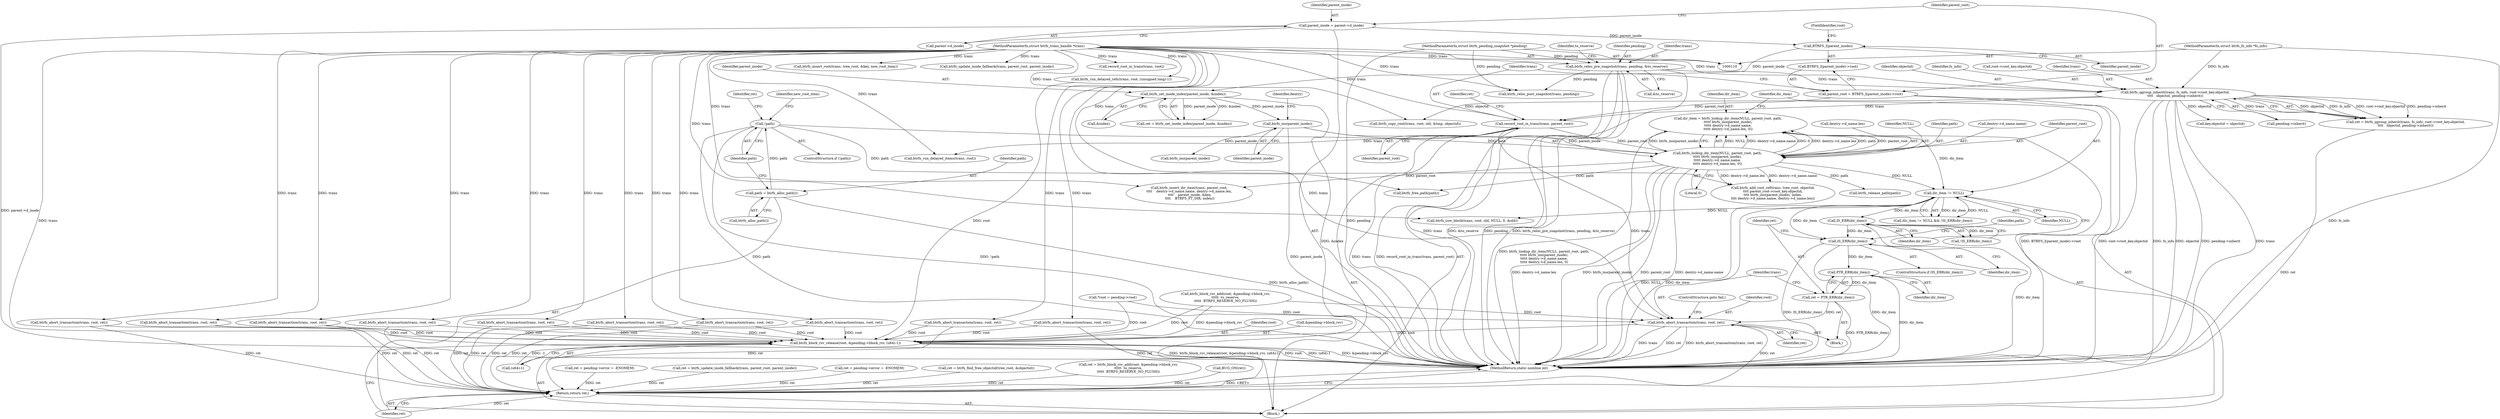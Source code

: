 digraph "0_linux_9c52057c698fb96f8f07e7a4bcf4801a092bda89_2@pointer" {
"1000356" [label="(Call,IS_ERR(dir_item))"];
"1000344" [label="(Call,IS_ERR(dir_item))"];
"1000340" [label="(Call,dir_item != NULL)"];
"1000319" [label="(Call,dir_item = btrfs_lookup_dir_item(NULL, parent_root, path,\n\t\t\t\t\t btrfs_ino(parent_inode),\n\t\t\t\t\t dentry->d_name.name,\n\t\t\t\t\t dentry->d_name.len, 0))"];
"1000321" [label="(Call,btrfs_lookup_dir_item(NULL, parent_root, path,\n\t\t\t\t\t btrfs_ino(parent_inode),\n\t\t\t\t\t dentry->d_name.name,\n\t\t\t\t\t dentry->d_name.len, 0))"];
"1000308" [label="(Call,record_root_in_trans(trans, parent_root))"];
"1000236" [label="(Call,btrfs_qgroup_inherit(trans, fs_info, root->root_key.objectid,\n\t\t\t\t   objectid, pending->inherit))"];
"1000205" [label="(Call,btrfs_reloc_pre_snapshot(trans, pending, &to_reserve))"];
"1000111" [label="(MethodParameterIn,struct btrfs_trans_handle *trans)"];
"1000113" [label="(MethodParameterIn,struct btrfs_pending_snapshot *pending)"];
"1000112" [label="(MethodParameterIn,struct btrfs_fs_info *fs_info)"];
"1000302" [label="(Call,parent_root = BTRFS_I(parent_inode)->root)"];
"1000158" [label="(Call,!path)"];
"1000154" [label="(Call,path = btrfs_alloc_path())"];
"1000325" [label="(Call,btrfs_ino(parent_inode))"];
"1000313" [label="(Call,btrfs_set_inode_index(parent_inode, &index))"];
"1000305" [label="(Call,BTRFS_I(parent_inode))"];
"1000297" [label="(Call,parent_inode = parent->d_inode)"];
"1000361" [label="(Call,PTR_ERR(dir_item))"];
"1000359" [label="(Call,ret = PTR_ERR(dir_item))"];
"1000363" [label="(Call,btrfs_abort_transaction(trans, root, ret))"];
"1000764" [label="(Call,btrfs_block_rsv_release(root, &pending->block_rsv, (u64)-1))"];
"1000774" [label="(Return,return ret;)"];
"1000124" [label="(Call,*root = pending->root)"];
"1000660" [label="(Call,btrfs_abort_transaction(trans, root, ret))"];
"1000359" [label="(Call,ret = PTR_ERR(dir_item))"];
"1000544" [label="(Call,btrfs_abort_transaction(trans, root, ret))"];
"1000745" [label="(Call,btrfs_abort_transaction(trans, root, ret))"];
"1000367" [label="(ControlStructure,goto fail;)"];
"1000257" [label="(Call,key.objectid = objectid)"];
"1000357" [label="(Identifier,dir_item)"];
"1000567" [label="(Call,btrfs_insert_root(trans, tree_root, &key, new_root_item))"];
"1000369" [label="(Identifier,path)"];
"1000364" [label="(Identifier,trans)"];
"1000739" [label="(Call,btrfs_update_inode_fallback(trans, parent_root, parent_inode))"];
"1000710" [label="(Call,btrfs_abort_transaction(trans, root, ret))"];
"1000302" [label="(Call,parent_root = BTRFS_I(parent_inode)->root)"];
"1000332" [label="(Call,dentry->d_name.len)"];
"1000298" [label="(Identifier,parent_inode)"];
"1000362" [label="(Identifier,dir_item)"];
"1000312" [label="(Identifier,ret)"];
"1000297" [label="(Call,parent_inode = parent->d_inode)"];
"1000325" [label="(Call,btrfs_ino(parent_inode))"];
"1000612" [label="(Call,btrfs_abort_transaction(trans, root, ret))"];
"1000308" [label="(Call,record_root_in_trans(trans, parent_root))"];
"1000355" [label="(ControlStructure,if (IS_ERR(dir_item)))"];
"1000506" [label="(Call,btrfs_cow_block(trans, root, old, NULL, 0, &old))"];
"1000322" [label="(Identifier,NULL)"];
"1000181" [label="(Call,ret = pending->error = -ENOMEM)"];
"1000339" [label="(Call,dir_item != NULL && !IS_ERR(dir_item))"];
"1000361" [label="(Call,PTR_ERR(dir_item))"];
"1000596" [label="(Call,btrfs_ino(parent_inode))"];
"1000299" [label="(Call,parent->d_inode)"];
"1000366" [label="(Identifier,ret)"];
"1000770" [label="(Call,(u64)-1)"];
"1000329" [label="(Identifier,dentry)"];
"1000324" [label="(Identifier,path)"];
"1000212" [label="(Identifier,to_reserve)"];
"1000159" [label="(Identifier,path)"];
"1000677" [label="(Call,btrfs_abort_transaction(trans, root, ret))"];
"1000162" [label="(Identifier,ret)"];
"1000327" [label="(Call,dentry->d_name.name)"];
"1000217" [label="(Call,btrfs_block_rsv_add(root, &pending->block_rsv,\n\t\t\t\t\t  to_reserve,\n\t\t\t\t\t  BTRFS_RESERVE_NO_FLUSH))"];
"1000157" [label="(ControlStructure,if (!path))"];
"1000341" [label="(Identifier,dir_item)"];
"1000345" [label="(Identifier,dir_item)"];
"1000764" [label="(Call,btrfs_block_rsv_release(root, &pending->block_rsv, (u64)-1))"];
"1000323" [label="(Identifier,parent_root)"];
"1000245" [label="(Call,pending->inherit)"];
"1000326" [label="(Identifier,parent_inode)"];
"1000306" [label="(Identifier,parent_inode)"];
"1000774" [label="(Return,return ret;)"];
"1000530" [label="(Call,btrfs_copy_root(trans, root, old, &tmp, objectid))"];
"1000303" [label="(Identifier,parent_root)"];
"1000154" [label="(Call,path = btrfs_alloc_path())"];
"1000305" [label="(Call,BTRFS_I(parent_inode))"];
"1000737" [label="(Call,ret = btrfs_update_inode_fallback(trans, parent_root, parent_inode))"];
"1000761" [label="(Call,btrfs_free_path(path))"];
"1000161" [label="(Call,ret = pending->error = -ENOMEM)"];
"1000190" [label="(Call,ret = btrfs_find_free_objectid(tree_root, &objectid))"];
"1000114" [label="(Block,)"];
"1000309" [label="(Identifier,trans)"];
"1000343" [label="(Call,!IS_ERR(dir_item))"];
"1000342" [label="(Identifier,NULL)"];
"1000383" [label="(Call,record_root_in_trans(trans, root))"];
"1000155" [label="(Identifier,path)"];
"1000314" [label="(Identifier,parent_inode)"];
"1000337" [label="(Literal,0)"];
"1000521" [label="(Call,btrfs_abort_transaction(trans, root, ret))"];
"1000647" [label="(Call,btrfs_abort_transaction(trans, root, ret))"];
"1000315" [label="(Call,&index)"];
"1000344" [label="(Call,IS_ERR(dir_item))"];
"1000765" [label="(Identifier,root)"];
"1000234" [label="(Call,ret = btrfs_qgroup_inherit(trans, fs_info, root->root_key.objectid,\n\t\t\t\t   objectid, pending->inherit))"];
"1000587" [label="(Call,btrfs_add_root_ref(trans, tree_root, objectid,\n\t\t\t\t parent_root->root_key.objectid,\n\t\t\t\t btrfs_ino(parent_inode), index,\n\t\t\t\t dentry->d_name.name, dentry->d_name.len))"];
"1000363" [label="(Call,btrfs_abort_transaction(trans, root, ret))"];
"1000244" [label="(Identifier,objectid)"];
"1000112" [label="(MethodParameterIn,struct btrfs_fs_info *fs_info)"];
"1000654" [label="(Call,btrfs_reloc_post_snapshot(trans, pending))"];
"1000667" [label="(Call,btrfs_run_delayed_refs(trans, root, (unsigned long)-1))"];
"1000158" [label="(Call,!path)"];
"1000238" [label="(Identifier,fs_info)"];
"1000304" [label="(Call,BTRFS_I(parent_inode)->root)"];
"1000365" [label="(Identifier,root)"];
"1000684" [label="(Call,btrfs_insert_dir_item(trans, parent_root,\n\t\t\t\t    dentry->d_name.name, dentry->d_name.len,\n \t\t\t\t    parent_inode, &key,\n \t\t\t\t    BTRFS_FT_DIR, index))"];
"1000207" [label="(Identifier,pending)"];
"1000320" [label="(Identifier,dir_item)"];
"1000766" [label="(Call,&pending->block_rsv)"];
"1000580" [label="(Call,btrfs_abort_transaction(trans, root, ret))"];
"1000378" [label="(Call,btrfs_abort_transaction(trans, root, ret))"];
"1000239" [label="(Call,root->root_key.objectid)"];
"1000156" [label="(Call,btrfs_alloc_path())"];
"1000321" [label="(Call,btrfs_lookup_dir_item(NULL, parent_root, path,\n\t\t\t\t\t btrfs_ino(parent_inode),\n\t\t\t\t\t dentry->d_name.name,\n\t\t\t\t\t dentry->d_name.len, 0))"];
"1000372" [label="(Call,btrfs_run_delayed_items(trans, root))"];
"1000313" [label="(Call,btrfs_set_inode_index(parent_inode, &index))"];
"1000368" [label="(Call,btrfs_release_path(path))"];
"1000776" [label="(MethodReturn,static noinline int)"];
"1000171" [label="(Identifier,new_root_item)"];
"1000311" [label="(Call,ret = btrfs_set_inode_index(parent_inode, &index))"];
"1000205" [label="(Call,btrfs_reloc_pre_snapshot(trans, pending, &to_reserve))"];
"1000236" [label="(Call,btrfs_qgroup_inherit(trans, fs_info, root->root_key.objectid,\n\t\t\t\t   objectid, pending->inherit))"];
"1000775" [label="(Identifier,ret)"];
"1000356" [label="(Call,IS_ERR(dir_item))"];
"1000111" [label="(MethodParameterIn,struct btrfs_trans_handle *trans)"];
"1000358" [label="(Block,)"];
"1000215" [label="(Call,ret = btrfs_block_rsv_add(root, &pending->block_rsv,\n\t\t\t\t\t  to_reserve,\n\t\t\t\t\t  BTRFS_RESERVE_NO_FLUSH))"];
"1000237" [label="(Identifier,trans)"];
"1000206" [label="(Identifier,trans)"];
"1000319" [label="(Call,dir_item = btrfs_lookup_dir_item(NULL, parent_root, path,\n\t\t\t\t\t btrfs_ino(parent_inode),\n\t\t\t\t\t dentry->d_name.name,\n\t\t\t\t\t dentry->d_name.len, 0))"];
"1000113" [label="(MethodParameterIn,struct btrfs_pending_snapshot *pending)"];
"1000340" [label="(Call,dir_item != NULL)"];
"1000360" [label="(Identifier,ret)"];
"1000317" [label="(Call,BUG_ON(ret))"];
"1000208" [label="(Call,&to_reserve)"];
"1000307" [label="(FieldIdentifier,root)"];
"1000310" [label="(Identifier,parent_root)"];
"1000356" -> "1000355"  [label="AST: "];
"1000356" -> "1000357"  [label="CFG: "];
"1000357" -> "1000356"  [label="AST: "];
"1000360" -> "1000356"  [label="CFG: "];
"1000369" -> "1000356"  [label="CFG: "];
"1000356" -> "1000776"  [label="DDG: IS_ERR(dir_item)"];
"1000356" -> "1000776"  [label="DDG: dir_item"];
"1000344" -> "1000356"  [label="DDG: dir_item"];
"1000340" -> "1000356"  [label="DDG: dir_item"];
"1000356" -> "1000361"  [label="DDG: dir_item"];
"1000344" -> "1000343"  [label="AST: "];
"1000344" -> "1000345"  [label="CFG: "];
"1000345" -> "1000344"  [label="AST: "];
"1000343" -> "1000344"  [label="CFG: "];
"1000344" -> "1000776"  [label="DDG: dir_item"];
"1000344" -> "1000343"  [label="DDG: dir_item"];
"1000340" -> "1000344"  [label="DDG: dir_item"];
"1000340" -> "1000339"  [label="AST: "];
"1000340" -> "1000342"  [label="CFG: "];
"1000341" -> "1000340"  [label="AST: "];
"1000342" -> "1000340"  [label="AST: "];
"1000345" -> "1000340"  [label="CFG: "];
"1000339" -> "1000340"  [label="CFG: "];
"1000340" -> "1000776"  [label="DDG: NULL"];
"1000340" -> "1000776"  [label="DDG: dir_item"];
"1000340" -> "1000339"  [label="DDG: dir_item"];
"1000340" -> "1000339"  [label="DDG: NULL"];
"1000319" -> "1000340"  [label="DDG: dir_item"];
"1000321" -> "1000340"  [label="DDG: NULL"];
"1000340" -> "1000506"  [label="DDG: NULL"];
"1000319" -> "1000114"  [label="AST: "];
"1000319" -> "1000321"  [label="CFG: "];
"1000320" -> "1000319"  [label="AST: "];
"1000321" -> "1000319"  [label="AST: "];
"1000341" -> "1000319"  [label="CFG: "];
"1000319" -> "1000776"  [label="DDG: btrfs_lookup_dir_item(NULL, parent_root, path,\n\t\t\t\t\t btrfs_ino(parent_inode),\n\t\t\t\t\t dentry->d_name.name,\n\t\t\t\t\t dentry->d_name.len, 0)"];
"1000321" -> "1000319"  [label="DDG: NULL"];
"1000321" -> "1000319"  [label="DDG: dentry->d_name.name"];
"1000321" -> "1000319"  [label="DDG: 0"];
"1000321" -> "1000319"  [label="DDG: dentry->d_name.len"];
"1000321" -> "1000319"  [label="DDG: path"];
"1000321" -> "1000319"  [label="DDG: parent_root"];
"1000321" -> "1000319"  [label="DDG: btrfs_ino(parent_inode)"];
"1000321" -> "1000337"  [label="CFG: "];
"1000322" -> "1000321"  [label="AST: "];
"1000323" -> "1000321"  [label="AST: "];
"1000324" -> "1000321"  [label="AST: "];
"1000325" -> "1000321"  [label="AST: "];
"1000327" -> "1000321"  [label="AST: "];
"1000332" -> "1000321"  [label="AST: "];
"1000337" -> "1000321"  [label="AST: "];
"1000321" -> "1000776"  [label="DDG: dentry->d_name.len"];
"1000321" -> "1000776"  [label="DDG: btrfs_ino(parent_inode)"];
"1000321" -> "1000776"  [label="DDG: parent_root"];
"1000321" -> "1000776"  [label="DDG: dentry->d_name.name"];
"1000308" -> "1000321"  [label="DDG: parent_root"];
"1000158" -> "1000321"  [label="DDG: path"];
"1000325" -> "1000321"  [label="DDG: parent_inode"];
"1000321" -> "1000368"  [label="DDG: path"];
"1000321" -> "1000587"  [label="DDG: dentry->d_name.name"];
"1000321" -> "1000587"  [label="DDG: dentry->d_name.len"];
"1000321" -> "1000684"  [label="DDG: parent_root"];
"1000321" -> "1000761"  [label="DDG: path"];
"1000308" -> "1000114"  [label="AST: "];
"1000308" -> "1000310"  [label="CFG: "];
"1000309" -> "1000308"  [label="AST: "];
"1000310" -> "1000308"  [label="AST: "];
"1000312" -> "1000308"  [label="CFG: "];
"1000308" -> "1000776"  [label="DDG: trans"];
"1000308" -> "1000776"  [label="DDG: record_root_in_trans(trans, parent_root)"];
"1000236" -> "1000308"  [label="DDG: trans"];
"1000111" -> "1000308"  [label="DDG: trans"];
"1000302" -> "1000308"  [label="DDG: parent_root"];
"1000308" -> "1000363"  [label="DDG: trans"];
"1000308" -> "1000372"  [label="DDG: trans"];
"1000236" -> "1000234"  [label="AST: "];
"1000236" -> "1000245"  [label="CFG: "];
"1000237" -> "1000236"  [label="AST: "];
"1000238" -> "1000236"  [label="AST: "];
"1000239" -> "1000236"  [label="AST: "];
"1000244" -> "1000236"  [label="AST: "];
"1000245" -> "1000236"  [label="AST: "];
"1000234" -> "1000236"  [label="CFG: "];
"1000236" -> "1000776"  [label="DDG: trans"];
"1000236" -> "1000776"  [label="DDG: root->root_key.objectid"];
"1000236" -> "1000776"  [label="DDG: fs_info"];
"1000236" -> "1000776"  [label="DDG: objectid"];
"1000236" -> "1000776"  [label="DDG: pending->inherit"];
"1000236" -> "1000234"  [label="DDG: objectid"];
"1000236" -> "1000234"  [label="DDG: fs_info"];
"1000236" -> "1000234"  [label="DDG: root->root_key.objectid"];
"1000236" -> "1000234"  [label="DDG: pending->inherit"];
"1000236" -> "1000234"  [label="DDG: trans"];
"1000205" -> "1000236"  [label="DDG: trans"];
"1000111" -> "1000236"  [label="DDG: trans"];
"1000112" -> "1000236"  [label="DDG: fs_info"];
"1000236" -> "1000257"  [label="DDG: objectid"];
"1000236" -> "1000530"  [label="DDG: objectid"];
"1000205" -> "1000114"  [label="AST: "];
"1000205" -> "1000208"  [label="CFG: "];
"1000206" -> "1000205"  [label="AST: "];
"1000207" -> "1000205"  [label="AST: "];
"1000208" -> "1000205"  [label="AST: "];
"1000212" -> "1000205"  [label="CFG: "];
"1000205" -> "1000776"  [label="DDG: trans"];
"1000205" -> "1000776"  [label="DDG: &to_reserve"];
"1000205" -> "1000776"  [label="DDG: pending"];
"1000205" -> "1000776"  [label="DDG: btrfs_reloc_pre_snapshot(trans, pending, &to_reserve)"];
"1000111" -> "1000205"  [label="DDG: trans"];
"1000113" -> "1000205"  [label="DDG: pending"];
"1000205" -> "1000654"  [label="DDG: pending"];
"1000111" -> "1000110"  [label="AST: "];
"1000111" -> "1000776"  [label="DDG: trans"];
"1000111" -> "1000363"  [label="DDG: trans"];
"1000111" -> "1000372"  [label="DDG: trans"];
"1000111" -> "1000378"  [label="DDG: trans"];
"1000111" -> "1000383"  [label="DDG: trans"];
"1000111" -> "1000506"  [label="DDG: trans"];
"1000111" -> "1000521"  [label="DDG: trans"];
"1000111" -> "1000530"  [label="DDG: trans"];
"1000111" -> "1000544"  [label="DDG: trans"];
"1000111" -> "1000567"  [label="DDG: trans"];
"1000111" -> "1000580"  [label="DDG: trans"];
"1000111" -> "1000587"  [label="DDG: trans"];
"1000111" -> "1000612"  [label="DDG: trans"];
"1000111" -> "1000647"  [label="DDG: trans"];
"1000111" -> "1000654"  [label="DDG: trans"];
"1000111" -> "1000660"  [label="DDG: trans"];
"1000111" -> "1000667"  [label="DDG: trans"];
"1000111" -> "1000677"  [label="DDG: trans"];
"1000111" -> "1000684"  [label="DDG: trans"];
"1000111" -> "1000710"  [label="DDG: trans"];
"1000111" -> "1000739"  [label="DDG: trans"];
"1000111" -> "1000745"  [label="DDG: trans"];
"1000113" -> "1000110"  [label="AST: "];
"1000113" -> "1000776"  [label="DDG: pending"];
"1000113" -> "1000654"  [label="DDG: pending"];
"1000112" -> "1000110"  [label="AST: "];
"1000112" -> "1000776"  [label="DDG: fs_info"];
"1000302" -> "1000114"  [label="AST: "];
"1000302" -> "1000304"  [label="CFG: "];
"1000303" -> "1000302"  [label="AST: "];
"1000304" -> "1000302"  [label="AST: "];
"1000309" -> "1000302"  [label="CFG: "];
"1000302" -> "1000776"  [label="DDG: BTRFS_I(parent_inode)->root"];
"1000158" -> "1000157"  [label="AST: "];
"1000158" -> "1000159"  [label="CFG: "];
"1000159" -> "1000158"  [label="AST: "];
"1000162" -> "1000158"  [label="CFG: "];
"1000171" -> "1000158"  [label="CFG: "];
"1000158" -> "1000776"  [label="DDG: path"];
"1000158" -> "1000776"  [label="DDG: !path"];
"1000154" -> "1000158"  [label="DDG: path"];
"1000158" -> "1000761"  [label="DDG: path"];
"1000154" -> "1000114"  [label="AST: "];
"1000154" -> "1000156"  [label="CFG: "];
"1000155" -> "1000154"  [label="AST: "];
"1000156" -> "1000154"  [label="AST: "];
"1000159" -> "1000154"  [label="CFG: "];
"1000154" -> "1000776"  [label="DDG: btrfs_alloc_path()"];
"1000325" -> "1000326"  [label="CFG: "];
"1000326" -> "1000325"  [label="AST: "];
"1000329" -> "1000325"  [label="CFG: "];
"1000325" -> "1000776"  [label="DDG: parent_inode"];
"1000313" -> "1000325"  [label="DDG: parent_inode"];
"1000325" -> "1000596"  [label="DDG: parent_inode"];
"1000313" -> "1000311"  [label="AST: "];
"1000313" -> "1000315"  [label="CFG: "];
"1000314" -> "1000313"  [label="AST: "];
"1000315" -> "1000313"  [label="AST: "];
"1000311" -> "1000313"  [label="CFG: "];
"1000313" -> "1000776"  [label="DDG: &index"];
"1000313" -> "1000311"  [label="DDG: parent_inode"];
"1000313" -> "1000311"  [label="DDG: &index"];
"1000305" -> "1000313"  [label="DDG: parent_inode"];
"1000305" -> "1000304"  [label="AST: "];
"1000305" -> "1000306"  [label="CFG: "];
"1000306" -> "1000305"  [label="AST: "];
"1000307" -> "1000305"  [label="CFG: "];
"1000297" -> "1000305"  [label="DDG: parent_inode"];
"1000297" -> "1000114"  [label="AST: "];
"1000297" -> "1000299"  [label="CFG: "];
"1000298" -> "1000297"  [label="AST: "];
"1000299" -> "1000297"  [label="AST: "];
"1000303" -> "1000297"  [label="CFG: "];
"1000297" -> "1000776"  [label="DDG: parent->d_inode"];
"1000361" -> "1000359"  [label="AST: "];
"1000361" -> "1000362"  [label="CFG: "];
"1000362" -> "1000361"  [label="AST: "];
"1000359" -> "1000361"  [label="CFG: "];
"1000361" -> "1000776"  [label="DDG: dir_item"];
"1000361" -> "1000359"  [label="DDG: dir_item"];
"1000359" -> "1000358"  [label="AST: "];
"1000360" -> "1000359"  [label="AST: "];
"1000364" -> "1000359"  [label="CFG: "];
"1000359" -> "1000776"  [label="DDG: PTR_ERR(dir_item)"];
"1000359" -> "1000363"  [label="DDG: ret"];
"1000363" -> "1000358"  [label="AST: "];
"1000363" -> "1000366"  [label="CFG: "];
"1000364" -> "1000363"  [label="AST: "];
"1000365" -> "1000363"  [label="AST: "];
"1000366" -> "1000363"  [label="AST: "];
"1000367" -> "1000363"  [label="CFG: "];
"1000363" -> "1000776"  [label="DDG: trans"];
"1000363" -> "1000776"  [label="DDG: ret"];
"1000363" -> "1000776"  [label="DDG: btrfs_abort_transaction(trans, root, ret)"];
"1000124" -> "1000363"  [label="DDG: root"];
"1000217" -> "1000363"  [label="DDG: root"];
"1000363" -> "1000764"  [label="DDG: root"];
"1000363" -> "1000774"  [label="DDG: ret"];
"1000764" -> "1000114"  [label="AST: "];
"1000764" -> "1000770"  [label="CFG: "];
"1000765" -> "1000764"  [label="AST: "];
"1000766" -> "1000764"  [label="AST: "];
"1000770" -> "1000764"  [label="AST: "];
"1000775" -> "1000764"  [label="CFG: "];
"1000764" -> "1000776"  [label="DDG: (u64)-1"];
"1000764" -> "1000776"  [label="DDG: &pending->block_rsv"];
"1000764" -> "1000776"  [label="DDG: btrfs_block_rsv_release(root, &pending->block_rsv, (u64)-1)"];
"1000764" -> "1000776"  [label="DDG: root"];
"1000124" -> "1000764"  [label="DDG: root"];
"1000710" -> "1000764"  [label="DDG: root"];
"1000660" -> "1000764"  [label="DDG: root"];
"1000544" -> "1000764"  [label="DDG: root"];
"1000378" -> "1000764"  [label="DDG: root"];
"1000217" -> "1000764"  [label="DDG: root"];
"1000217" -> "1000764"  [label="DDG: &pending->block_rsv"];
"1000580" -> "1000764"  [label="DDG: root"];
"1000647" -> "1000764"  [label="DDG: root"];
"1000521" -> "1000764"  [label="DDG: root"];
"1000667" -> "1000764"  [label="DDG: root"];
"1000612" -> "1000764"  [label="DDG: root"];
"1000677" -> "1000764"  [label="DDG: root"];
"1000745" -> "1000764"  [label="DDG: root"];
"1000770" -> "1000764"  [label="DDG: -1"];
"1000774" -> "1000114"  [label="AST: "];
"1000774" -> "1000775"  [label="CFG: "];
"1000775" -> "1000774"  [label="AST: "];
"1000776" -> "1000774"  [label="CFG: "];
"1000774" -> "1000776"  [label="DDG: <RET>"];
"1000775" -> "1000774"  [label="DDG: ret"];
"1000181" -> "1000774"  [label="DDG: ret"];
"1000647" -> "1000774"  [label="DDG: ret"];
"1000660" -> "1000774"  [label="DDG: ret"];
"1000745" -> "1000774"  [label="DDG: ret"];
"1000521" -> "1000774"  [label="DDG: ret"];
"1000317" -> "1000774"  [label="DDG: ret"];
"1000612" -> "1000774"  [label="DDG: ret"];
"1000737" -> "1000774"  [label="DDG: ret"];
"1000710" -> "1000774"  [label="DDG: ret"];
"1000544" -> "1000774"  [label="DDG: ret"];
"1000161" -> "1000774"  [label="DDG: ret"];
"1000378" -> "1000774"  [label="DDG: ret"];
"1000677" -> "1000774"  [label="DDG: ret"];
"1000580" -> "1000774"  [label="DDG: ret"];
"1000190" -> "1000774"  [label="DDG: ret"];
"1000215" -> "1000774"  [label="DDG: ret"];
"1000234" -> "1000774"  [label="DDG: ret"];
}
